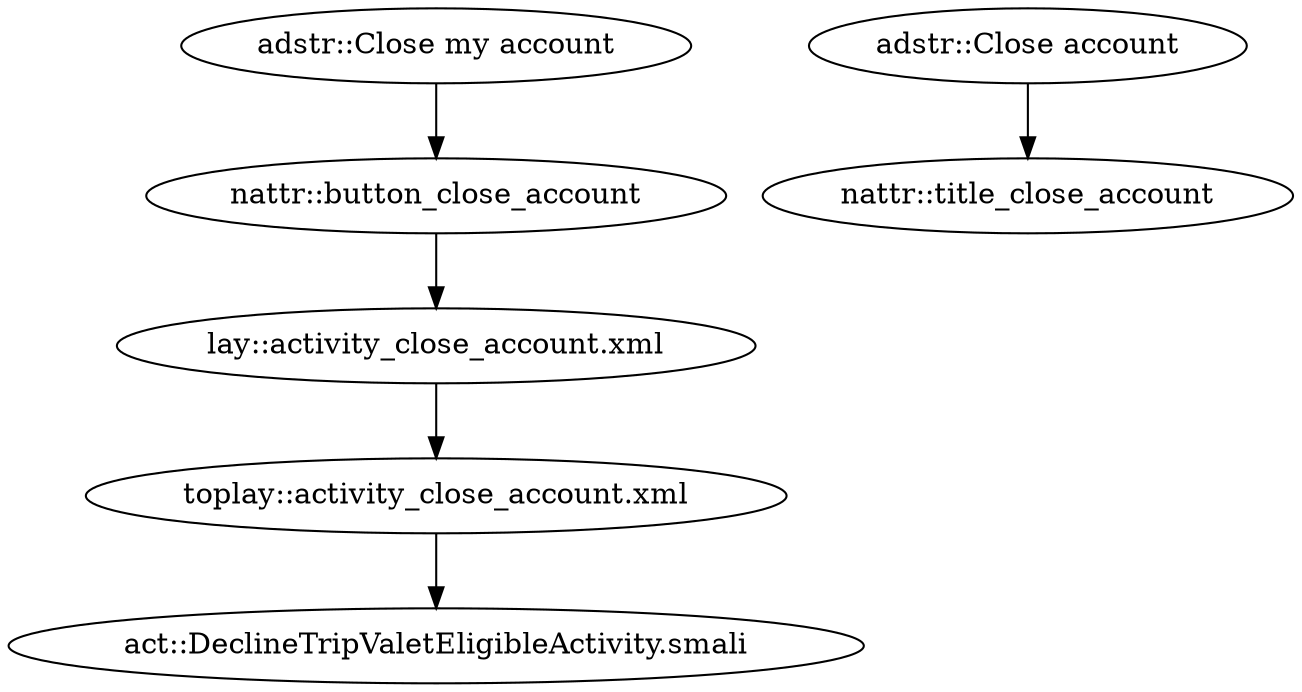digraph G {
"adstr::Close my account" -> "nattr::button_close_account"
"adstr::Close account" -> "nattr::title_close_account"
"nattr::button_close_account" -> "lay::activity_close_account.xml"
"lay::activity_close_account.xml" -> "toplay::activity_close_account.xml"
"toplay::activity_close_account.xml" -> "act::DeclineTripValetEligibleActivity.smali"
}
